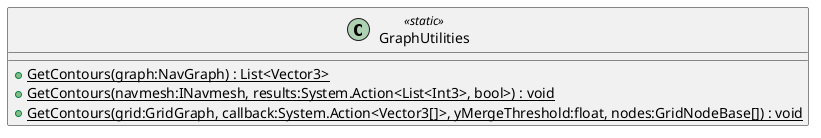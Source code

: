@startuml
class GraphUtilities <<static>> {
    + {static} GetContours(graph:NavGraph) : List<Vector3>
    + {static} GetContours(navmesh:INavmesh, results:System.Action<List<Int3>, bool>) : void
    + {static} GetContours(grid:GridGraph, callback:System.Action<Vector3[]>, yMergeThreshold:float, nodes:GridNodeBase[]) : void
}
@enduml
